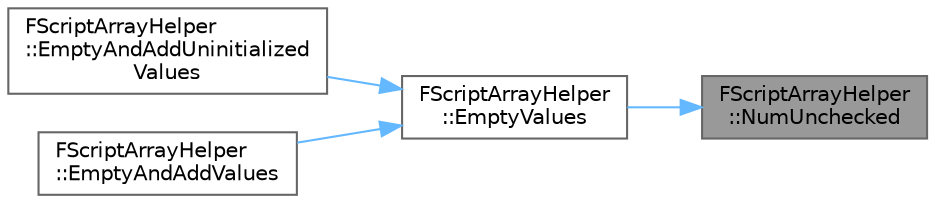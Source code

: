 digraph "FScriptArrayHelper::NumUnchecked"
{
 // INTERACTIVE_SVG=YES
 // LATEX_PDF_SIZE
  bgcolor="transparent";
  edge [fontname=Helvetica,fontsize=10,labelfontname=Helvetica,labelfontsize=10];
  node [fontname=Helvetica,fontsize=10,shape=box,height=0.2,width=0.4];
  rankdir="RL";
  Node1 [id="Node000001",label="FScriptArrayHelper\l::NumUnchecked",height=0.2,width=0.4,color="gray40", fillcolor="grey60", style="filled", fontcolor="black",tooltip="Return the number of elements in the array without validating the state of the array."];
  Node1 -> Node2 [id="edge1_Node000001_Node000002",dir="back",color="steelblue1",style="solid",tooltip=" "];
  Node2 [id="Node000002",label="FScriptArrayHelper\l::EmptyValues",height=0.2,width=0.4,color="grey40", fillcolor="white", style="filled",URL="$dc/d07/classFScriptArrayHelper.html#a3a7ba0cd183a97ca94a27dc1990dfdfe",tooltip="Remove all values from the array, calling destructors, etc as appropriate."];
  Node2 -> Node3 [id="edge2_Node000002_Node000003",dir="back",color="steelblue1",style="solid",tooltip=" "];
  Node3 [id="Node000003",label="FScriptArrayHelper\l::EmptyAndAddUninitialized\lValues",height=0.2,width=0.4,color="grey40", fillcolor="white", style="filled",URL="$dc/d07/classFScriptArrayHelper.html#a2352b140f4c125a5a4c755d8fe5dcfbd",tooltip="Empty the array, then add uninitialized values to a given size."];
  Node2 -> Node4 [id="edge3_Node000002_Node000004",dir="back",color="steelblue1",style="solid",tooltip=" "];
  Node4 [id="Node000004",label="FScriptArrayHelper\l::EmptyAndAddValues",height=0.2,width=0.4,color="grey40", fillcolor="white", style="filled",URL="$dc/d07/classFScriptArrayHelper.html#a80c0f2dfcc3ee1ae3ea842c5d189a107",tooltip="Empty the array, then add blank, constructed values to a given size."];
}
